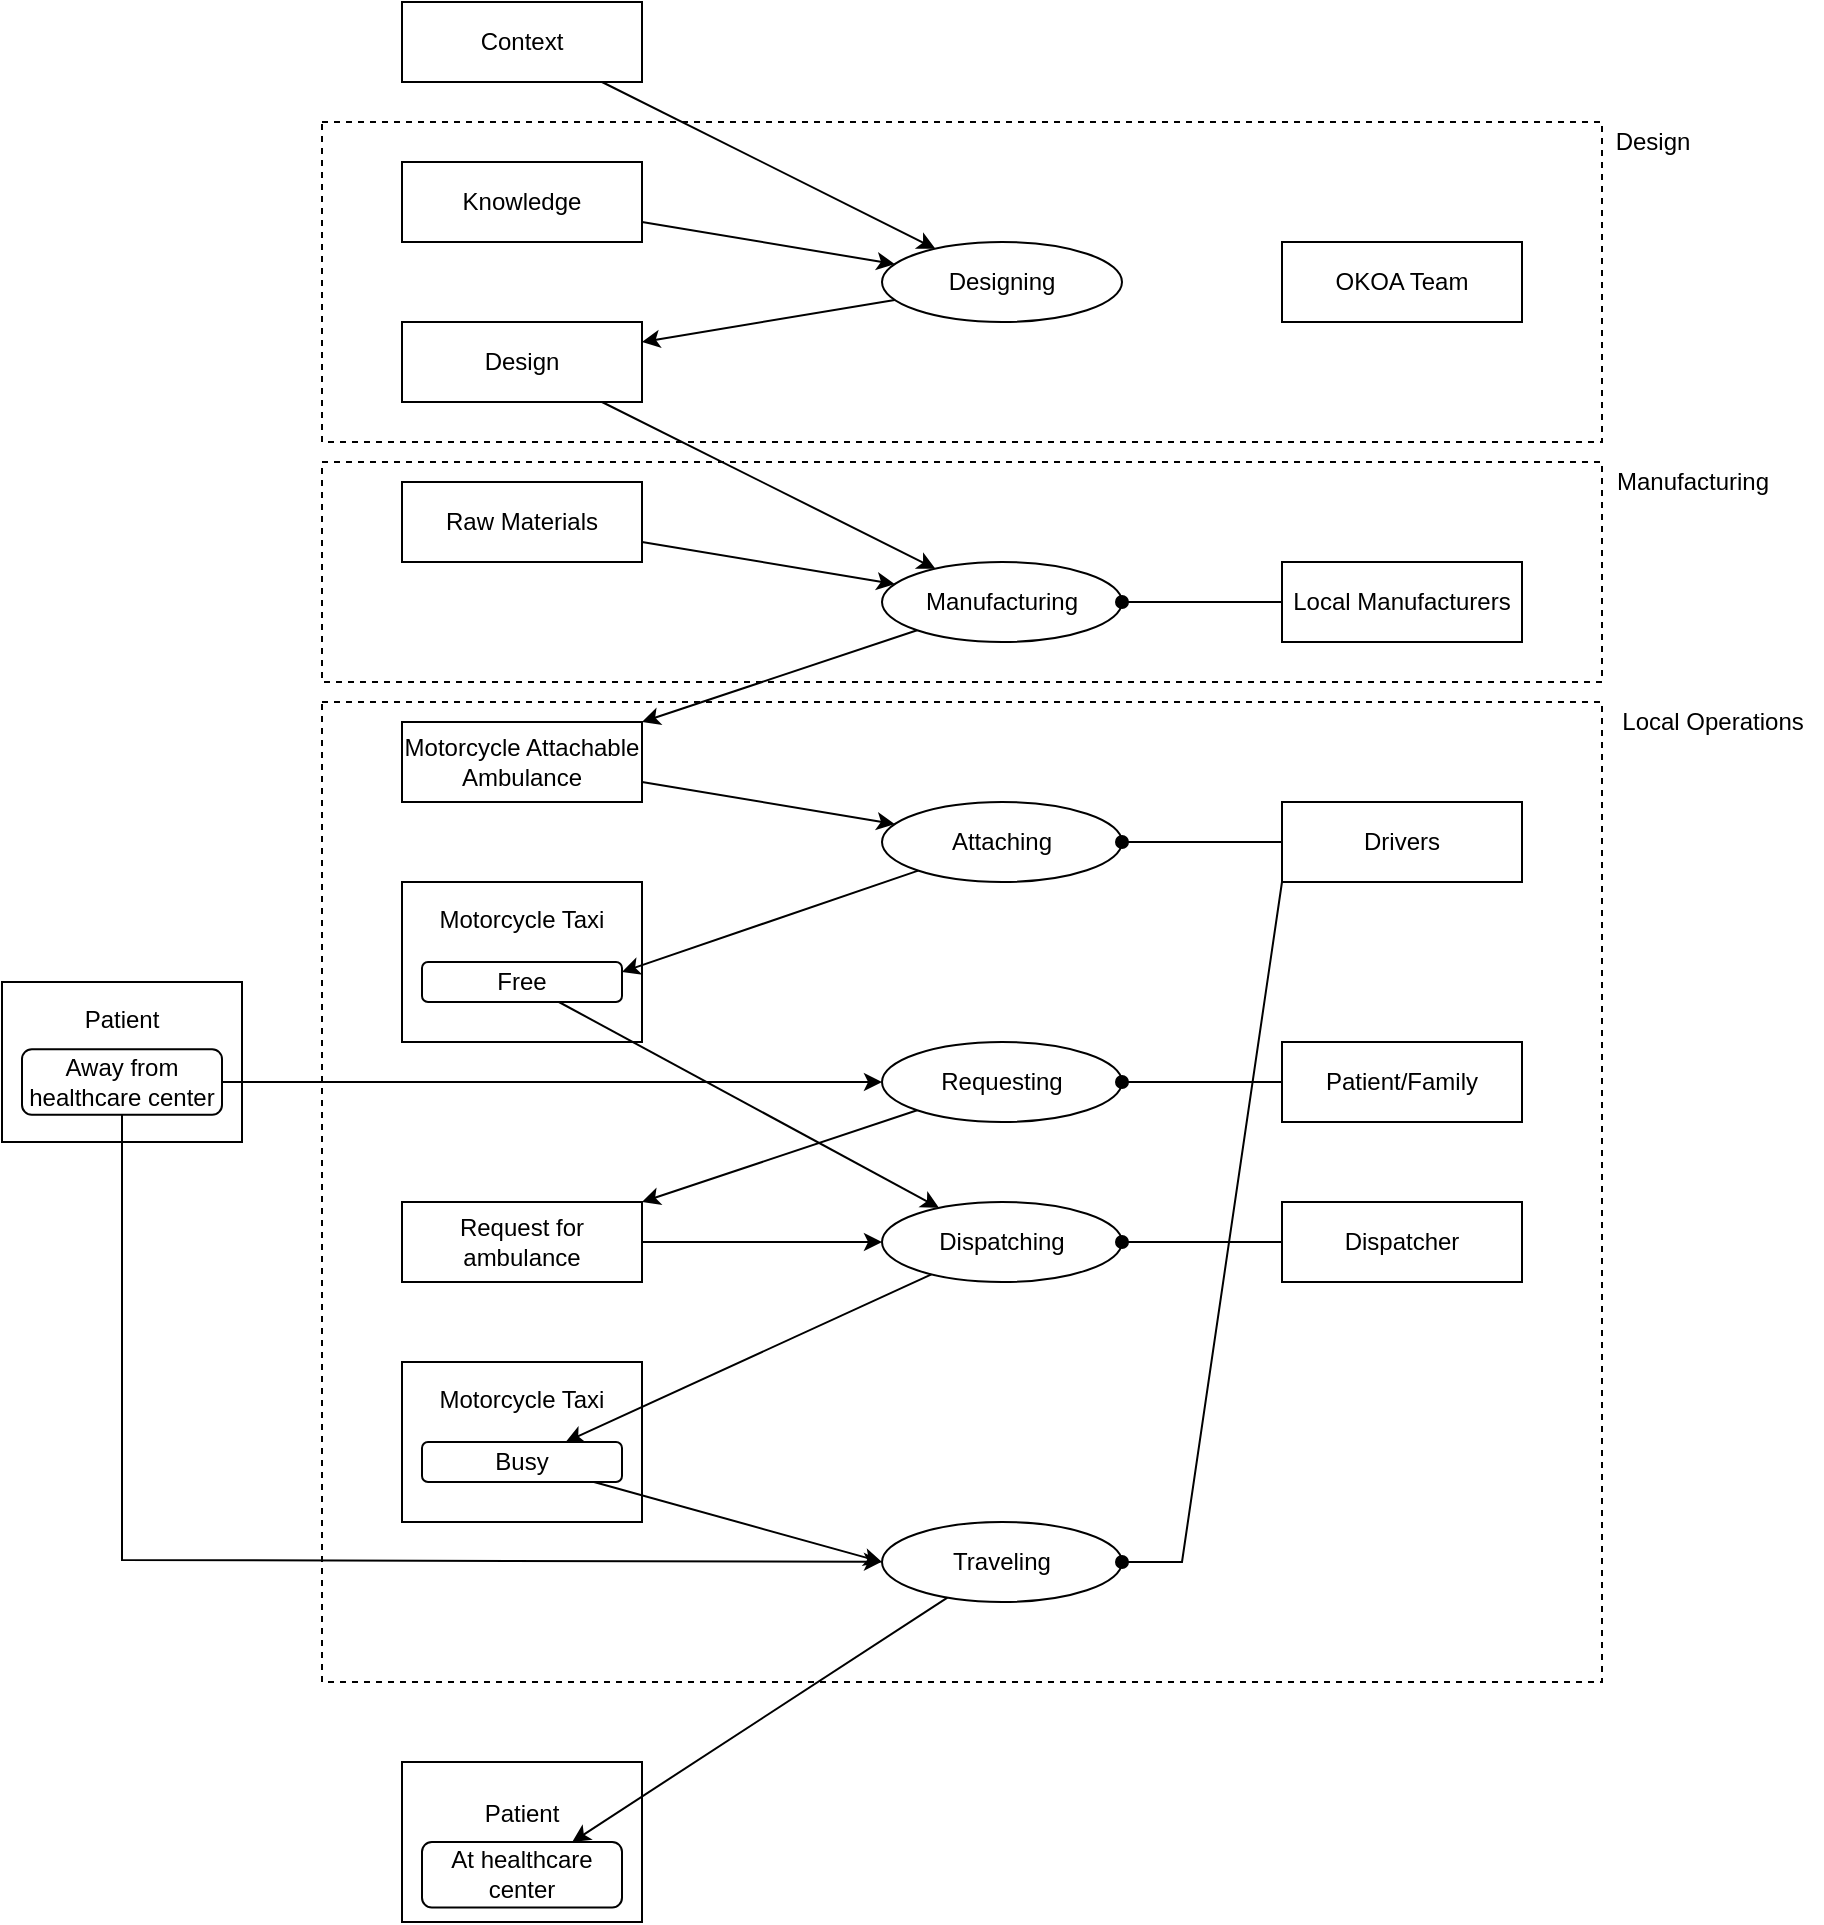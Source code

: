 <mxfile version="12.6.6" type="github">
  <diagram id="LsjaQXCuxTSA-X5bWDDz" name="Page-1">
    <mxGraphModel dx="1977" dy="1132" grid="1" gridSize="10" guides="1" tooltips="1" connect="1" arrows="1" fold="1" page="1" pageScale="1" pageWidth="1169" pageHeight="827" math="0" shadow="0">
      <root>
        <mxCell id="0"/>
        <mxCell id="1" parent="0"/>
        <mxCell id="9fiTd-LStu6YDHyOzDXJ-21" value="" style="rounded=0;whiteSpace=wrap;html=1;fillColor=none;dashed=1;" vertex="1" parent="1">
          <mxGeometry x="200" y="100" width="640" height="160" as="geometry"/>
        </mxCell>
        <mxCell id="9fiTd-LStu6YDHyOzDXJ-22" value="" style="rounded=0;whiteSpace=wrap;html=1;fillColor=none;dashed=1;" vertex="1" parent="1">
          <mxGeometry x="200" y="270" width="640" height="110" as="geometry"/>
        </mxCell>
        <mxCell id="9fiTd-LStu6YDHyOzDXJ-23" value="" style="rounded=0;whiteSpace=wrap;html=1;fillColor=none;dashed=1;" vertex="1" parent="1">
          <mxGeometry x="200" y="390" width="640" height="490" as="geometry"/>
        </mxCell>
        <mxCell id="9fiTd-LStu6YDHyOzDXJ-36" style="edgeStyle=none;rounded=0;orthogonalLoop=1;jettySize=auto;html=1;" edge="1" parent="1" source="9fiTd-LStu6YDHyOzDXJ-1" target="9fiTd-LStu6YDHyOzDXJ-4">
          <mxGeometry relative="1" as="geometry"/>
        </mxCell>
        <mxCell id="9fiTd-LStu6YDHyOzDXJ-1" value="Raw Materials" style="rounded=0;whiteSpace=wrap;html=1;" vertex="1" parent="1">
          <mxGeometry x="240" y="280" width="120" height="40" as="geometry"/>
        </mxCell>
        <mxCell id="9fiTd-LStu6YDHyOzDXJ-35" style="edgeStyle=none;rounded=0;orthogonalLoop=1;jettySize=auto;html=1;" edge="1" parent="1" source="9fiTd-LStu6YDHyOzDXJ-3" target="9fiTd-LStu6YDHyOzDXJ-4">
          <mxGeometry relative="1" as="geometry"/>
        </mxCell>
        <mxCell id="9fiTd-LStu6YDHyOzDXJ-3" value="Design" style="rounded=0;whiteSpace=wrap;html=1;" vertex="1" parent="1">
          <mxGeometry x="240" y="200" width="120" height="40" as="geometry"/>
        </mxCell>
        <mxCell id="9fiTd-LStu6YDHyOzDXJ-37" style="edgeStyle=none;rounded=0;orthogonalLoop=1;jettySize=auto;html=1;" edge="1" parent="1" source="9fiTd-LStu6YDHyOzDXJ-4" target="9fiTd-LStu6YDHyOzDXJ-6">
          <mxGeometry relative="1" as="geometry"/>
        </mxCell>
        <mxCell id="9fiTd-LStu6YDHyOzDXJ-4" value="Manufacturing" style="ellipse;whiteSpace=wrap;html=1;" vertex="1" parent="1">
          <mxGeometry x="480" y="320" width="120" height="40" as="geometry"/>
        </mxCell>
        <mxCell id="9fiTd-LStu6YDHyOzDXJ-38" style="edgeStyle=none;rounded=0;orthogonalLoop=1;jettySize=auto;html=1;" edge="1" parent="1" source="9fiTd-LStu6YDHyOzDXJ-6" target="9fiTd-LStu6YDHyOzDXJ-8">
          <mxGeometry relative="1" as="geometry"/>
        </mxCell>
        <mxCell id="9fiTd-LStu6YDHyOzDXJ-6" value="Motorcycle Attachable Ambulance" style="rounded=0;whiteSpace=wrap;html=1;" vertex="1" parent="1">
          <mxGeometry x="240" y="400" width="120" height="40" as="geometry"/>
        </mxCell>
        <mxCell id="9fiTd-LStu6YDHyOzDXJ-8" value="Attaching" style="ellipse;whiteSpace=wrap;html=1;" vertex="1" parent="1">
          <mxGeometry x="480" y="440" width="120" height="40" as="geometry"/>
        </mxCell>
        <mxCell id="9fiTd-LStu6YDHyOzDXJ-62" style="edgeStyle=none;rounded=0;orthogonalLoop=1;jettySize=auto;html=1;entryX=1;entryY=0.5;entryDx=0;entryDy=0;endArrow=oval;endFill=1;" edge="1" parent="1" source="9fiTd-LStu6YDHyOzDXJ-9" target="9fiTd-LStu6YDHyOzDXJ-4">
          <mxGeometry relative="1" as="geometry"/>
        </mxCell>
        <mxCell id="9fiTd-LStu6YDHyOzDXJ-9" value="Local Manufacturers" style="rounded=0;whiteSpace=wrap;html=1;" vertex="1" parent="1">
          <mxGeometry x="680" y="320" width="120" height="40" as="geometry"/>
        </mxCell>
        <mxCell id="9fiTd-LStu6YDHyOzDXJ-10" value="Drivers" style="rounded=0;whiteSpace=wrap;html=1;" vertex="1" parent="1">
          <mxGeometry x="680" y="440" width="120" height="40" as="geometry"/>
        </mxCell>
        <mxCell id="9fiTd-LStu6YDHyOzDXJ-12" value="Dispatching" style="ellipse;whiteSpace=wrap;html=1;" vertex="1" parent="1">
          <mxGeometry x="480" y="640" width="120" height="40" as="geometry"/>
        </mxCell>
        <mxCell id="9fiTd-LStu6YDHyOzDXJ-15" value="Dispatcher" style="rounded=0;whiteSpace=wrap;html=1;" vertex="1" parent="1">
          <mxGeometry x="680" y="640" width="120" height="40" as="geometry"/>
        </mxCell>
        <mxCell id="9fiTd-LStu6YDHyOzDXJ-34" style="edgeStyle=none;rounded=0;orthogonalLoop=1;jettySize=auto;html=1;" edge="1" parent="1" source="9fiTd-LStu6YDHyOzDXJ-16" target="9fiTd-LStu6YDHyOzDXJ-3">
          <mxGeometry relative="1" as="geometry"/>
        </mxCell>
        <mxCell id="9fiTd-LStu6YDHyOzDXJ-16" value="Designing" style="ellipse;whiteSpace=wrap;html=1;" vertex="1" parent="1">
          <mxGeometry x="480" y="160" width="120" height="40" as="geometry"/>
        </mxCell>
        <mxCell id="9fiTd-LStu6YDHyOzDXJ-33" style="edgeStyle=none;rounded=0;orthogonalLoop=1;jettySize=auto;html=1;" edge="1" parent="1" source="9fiTd-LStu6YDHyOzDXJ-17" target="9fiTd-LStu6YDHyOzDXJ-16">
          <mxGeometry relative="1" as="geometry"/>
        </mxCell>
        <mxCell id="9fiTd-LStu6YDHyOzDXJ-17" value="Knowledge" style="rounded=0;whiteSpace=wrap;html=1;" vertex="1" parent="1">
          <mxGeometry x="240" y="120" width="120" height="40" as="geometry"/>
        </mxCell>
        <mxCell id="9fiTd-LStu6YDHyOzDXJ-32" style="rounded=0;orthogonalLoop=1;jettySize=auto;html=1;" edge="1" parent="1" source="9fiTd-LStu6YDHyOzDXJ-18" target="9fiTd-LStu6YDHyOzDXJ-16">
          <mxGeometry relative="1" as="geometry"/>
        </mxCell>
        <mxCell id="9fiTd-LStu6YDHyOzDXJ-18" value="Context" style="rounded=0;whiteSpace=wrap;html=1;" vertex="1" parent="1">
          <mxGeometry x="240" y="40" width="120" height="40" as="geometry"/>
        </mxCell>
        <mxCell id="9fiTd-LStu6YDHyOzDXJ-19" value="OKOA Team" style="rounded=0;whiteSpace=wrap;html=1;" vertex="1" parent="1">
          <mxGeometry x="680" y="160" width="120" height="40" as="geometry"/>
        </mxCell>
        <mxCell id="9fiTd-LStu6YDHyOzDXJ-20" value="" style="group" vertex="1" connectable="0" parent="1">
          <mxGeometry x="240" y="480" width="120" height="80" as="geometry"/>
        </mxCell>
        <mxCell id="9fiTd-LStu6YDHyOzDXJ-11" value="Motorcycle Taxi&lt;br&gt;&lt;br&gt;&lt;br&gt;&lt;br&gt;" style="rounded=0;whiteSpace=wrap;html=1;" vertex="1" parent="9fiTd-LStu6YDHyOzDXJ-20">
          <mxGeometry width="120" height="80" as="geometry"/>
        </mxCell>
        <mxCell id="9fiTd-LStu6YDHyOzDXJ-13" value="Free" style="rounded=1;whiteSpace=wrap;html=1;" vertex="1" parent="9fiTd-LStu6YDHyOzDXJ-20">
          <mxGeometry x="10" y="40" width="100" height="20" as="geometry"/>
        </mxCell>
        <mxCell id="9fiTd-LStu6YDHyOzDXJ-46" style="edgeStyle=none;rounded=0;orthogonalLoop=1;jettySize=auto;html=1;" edge="1" parent="1" source="9fiTd-LStu6YDHyOzDXJ-24" target="9fiTd-LStu6YDHyOzDXJ-45">
          <mxGeometry relative="1" as="geometry"/>
        </mxCell>
        <mxCell id="9fiTd-LStu6YDHyOzDXJ-24" value="Requesting" style="ellipse;whiteSpace=wrap;html=1;" vertex="1" parent="1">
          <mxGeometry x="480" y="560" width="120" height="40" as="geometry"/>
        </mxCell>
        <mxCell id="9fiTd-LStu6YDHyOzDXJ-25" value="Patient/Family" style="rounded=0;whiteSpace=wrap;html=1;" vertex="1" parent="1">
          <mxGeometry x="680" y="560" width="120" height="40" as="geometry"/>
        </mxCell>
        <mxCell id="9fiTd-LStu6YDHyOzDXJ-26" value="" style="group" vertex="1" connectable="0" parent="1">
          <mxGeometry x="40" y="540" width="120" height="120" as="geometry"/>
        </mxCell>
        <mxCell id="9fiTd-LStu6YDHyOzDXJ-27" value="Patient&lt;br&gt;&lt;br&gt;&lt;br&gt;&lt;br&gt;" style="rounded=0;whiteSpace=wrap;html=1;" vertex="1" parent="9fiTd-LStu6YDHyOzDXJ-26">
          <mxGeometry y="-10" width="120" height="80" as="geometry"/>
        </mxCell>
        <mxCell id="9fiTd-LStu6YDHyOzDXJ-28" value="Away from healthcare center" style="rounded=1;whiteSpace=wrap;html=1;" vertex="1" parent="9fiTd-LStu6YDHyOzDXJ-26">
          <mxGeometry x="10" y="23.64" width="100" height="32.72" as="geometry"/>
        </mxCell>
        <mxCell id="9fiTd-LStu6YDHyOzDXJ-31" value="Traveling" style="ellipse;whiteSpace=wrap;html=1;" vertex="1" parent="1">
          <mxGeometry x="480" y="800" width="120" height="40" as="geometry"/>
        </mxCell>
        <mxCell id="9fiTd-LStu6YDHyOzDXJ-43" style="edgeStyle=none;rounded=0;orthogonalLoop=1;jettySize=auto;html=1;" edge="1" parent="1" source="9fiTd-LStu6YDHyOzDXJ-28" target="9fiTd-LStu6YDHyOzDXJ-24">
          <mxGeometry relative="1" as="geometry"/>
        </mxCell>
        <mxCell id="9fiTd-LStu6YDHyOzDXJ-47" style="edgeStyle=none;rounded=0;orthogonalLoop=1;jettySize=auto;html=1;" edge="1" parent="1" source="9fiTd-LStu6YDHyOzDXJ-45" target="9fiTd-LStu6YDHyOzDXJ-12">
          <mxGeometry relative="1" as="geometry"/>
        </mxCell>
        <mxCell id="9fiTd-LStu6YDHyOzDXJ-45" value="Request for ambulance" style="rounded=0;whiteSpace=wrap;html=1;" vertex="1" parent="1">
          <mxGeometry x="240" y="640" width="120" height="40" as="geometry"/>
        </mxCell>
        <mxCell id="9fiTd-LStu6YDHyOzDXJ-49" value="" style="group" vertex="1" connectable="0" parent="1">
          <mxGeometry x="240" y="720" width="120" height="80" as="geometry"/>
        </mxCell>
        <mxCell id="9fiTd-LStu6YDHyOzDXJ-50" value="Motorcycle Taxi&lt;br&gt;&lt;br&gt;&lt;br&gt;&lt;br&gt;" style="rounded=0;whiteSpace=wrap;html=1;" vertex="1" parent="9fiTd-LStu6YDHyOzDXJ-49">
          <mxGeometry width="120" height="80" as="geometry"/>
        </mxCell>
        <mxCell id="9fiTd-LStu6YDHyOzDXJ-52" value="Busy" style="rounded=1;whiteSpace=wrap;html=1;" vertex="1" parent="9fiTd-LStu6YDHyOzDXJ-49">
          <mxGeometry x="10" y="40" width="100" height="20" as="geometry"/>
        </mxCell>
        <mxCell id="9fiTd-LStu6YDHyOzDXJ-39" style="edgeStyle=none;rounded=0;orthogonalLoop=1;jettySize=auto;html=1;entryX=1;entryY=0.25;entryDx=0;entryDy=0;" edge="1" parent="1" source="9fiTd-LStu6YDHyOzDXJ-8" target="9fiTd-LStu6YDHyOzDXJ-13">
          <mxGeometry relative="1" as="geometry"/>
        </mxCell>
        <mxCell id="9fiTd-LStu6YDHyOzDXJ-53" value="Patient&lt;br&gt;&lt;br&gt;&lt;br&gt;" style="rounded=0;whiteSpace=wrap;html=1;" vertex="1" parent="1">
          <mxGeometry x="240" y="920" width="120" height="80" as="geometry"/>
        </mxCell>
        <mxCell id="9fiTd-LStu6YDHyOzDXJ-54" value="At healthcare center" style="rounded=1;whiteSpace=wrap;html=1;" vertex="1" parent="1">
          <mxGeometry x="250" y="960.004" width="100" height="32.727" as="geometry"/>
        </mxCell>
        <mxCell id="9fiTd-LStu6YDHyOzDXJ-57" style="edgeStyle=none;rounded=0;orthogonalLoop=1;jettySize=auto;html=1;" edge="1" parent="1" source="9fiTd-LStu6YDHyOzDXJ-13" target="9fiTd-LStu6YDHyOzDXJ-12">
          <mxGeometry relative="1" as="geometry"/>
        </mxCell>
        <mxCell id="9fiTd-LStu6YDHyOzDXJ-58" style="edgeStyle=none;rounded=0;orthogonalLoop=1;jettySize=auto;html=1;" edge="1" parent="1" source="9fiTd-LStu6YDHyOzDXJ-12" target="9fiTd-LStu6YDHyOzDXJ-52">
          <mxGeometry relative="1" as="geometry"/>
        </mxCell>
        <mxCell id="9fiTd-LStu6YDHyOzDXJ-59" style="edgeStyle=none;rounded=0;orthogonalLoop=1;jettySize=auto;html=1;entryX=0;entryY=0.5;entryDx=0;entryDy=0;" edge="1" parent="1" source="9fiTd-LStu6YDHyOzDXJ-52" target="9fiTd-LStu6YDHyOzDXJ-31">
          <mxGeometry relative="1" as="geometry"/>
        </mxCell>
        <mxCell id="9fiTd-LStu6YDHyOzDXJ-60" style="edgeStyle=none;rounded=0;orthogonalLoop=1;jettySize=auto;html=1;" edge="1" parent="1" source="9fiTd-LStu6YDHyOzDXJ-28" target="9fiTd-LStu6YDHyOzDXJ-31">
          <mxGeometry relative="1" as="geometry">
            <Array as="points">
              <mxPoint x="100" y="819"/>
            </Array>
          </mxGeometry>
        </mxCell>
        <mxCell id="9fiTd-LStu6YDHyOzDXJ-61" style="edgeStyle=none;rounded=0;orthogonalLoop=1;jettySize=auto;html=1;" edge="1" parent="1" source="9fiTd-LStu6YDHyOzDXJ-31" target="9fiTd-LStu6YDHyOzDXJ-54">
          <mxGeometry relative="1" as="geometry"/>
        </mxCell>
        <mxCell id="9fiTd-LStu6YDHyOzDXJ-64" style="edgeStyle=none;rounded=0;orthogonalLoop=1;jettySize=auto;html=1;startArrow=oval;startFill=1;endArrow=none;endFill=0;" edge="1" parent="1" source="9fiTd-LStu6YDHyOzDXJ-8" target="9fiTd-LStu6YDHyOzDXJ-10">
          <mxGeometry relative="1" as="geometry"/>
        </mxCell>
        <mxCell id="9fiTd-LStu6YDHyOzDXJ-66" style="edgeStyle=none;rounded=0;orthogonalLoop=1;jettySize=auto;html=1;entryX=0;entryY=0.5;entryDx=0;entryDy=0;startArrow=oval;startFill=1;endArrow=none;endFill=0;" edge="1" parent="1" source="9fiTd-LStu6YDHyOzDXJ-12" target="9fiTd-LStu6YDHyOzDXJ-15">
          <mxGeometry relative="1" as="geometry"/>
        </mxCell>
        <mxCell id="9fiTd-LStu6YDHyOzDXJ-65" style="edgeStyle=none;rounded=0;orthogonalLoop=1;jettySize=auto;html=1;startArrow=oval;startFill=1;endArrow=none;endFill=0;" edge="1" parent="1" source="9fiTd-LStu6YDHyOzDXJ-24" target="9fiTd-LStu6YDHyOzDXJ-25">
          <mxGeometry relative="1" as="geometry"/>
        </mxCell>
        <mxCell id="9fiTd-LStu6YDHyOzDXJ-67" style="edgeStyle=none;rounded=0;orthogonalLoop=1;jettySize=auto;html=1;startArrow=oval;startFill=1;endArrow=none;endFill=0;" edge="1" parent="1" source="9fiTd-LStu6YDHyOzDXJ-31" target="9fiTd-LStu6YDHyOzDXJ-10">
          <mxGeometry relative="1" as="geometry">
            <Array as="points">
              <mxPoint x="630" y="820"/>
              <mxPoint x="680" y="480"/>
            </Array>
          </mxGeometry>
        </mxCell>
        <mxCell id="9fiTd-LStu6YDHyOzDXJ-68" value="Design" style="text;html=1;align=center;verticalAlign=middle;resizable=0;points=[];autosize=1;" vertex="1" parent="1">
          <mxGeometry x="840" y="100" width="50" height="20" as="geometry"/>
        </mxCell>
        <mxCell id="9fiTd-LStu6YDHyOzDXJ-69" value="Manufacturing" style="text;html=1;align=center;verticalAlign=middle;resizable=0;points=[];autosize=1;" vertex="1" parent="1">
          <mxGeometry x="840" y="270" width="90" height="20" as="geometry"/>
        </mxCell>
        <mxCell id="9fiTd-LStu6YDHyOzDXJ-70" value="Local Operations" style="text;html=1;align=center;verticalAlign=middle;resizable=0;points=[];autosize=1;" vertex="1" parent="1">
          <mxGeometry x="840" y="390" width="110" height="20" as="geometry"/>
        </mxCell>
      </root>
    </mxGraphModel>
  </diagram>
</mxfile>
